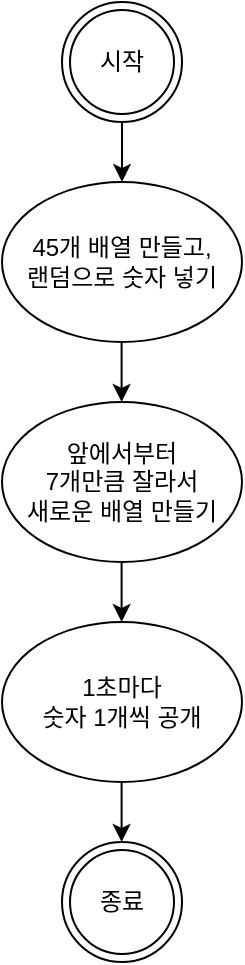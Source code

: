 <mxfile version="20.2.3" type="device"><diagram id="W5hjwPKwyQeZSO-cZZdH" name="페이지-1"><mxGraphModel dx="825" dy="487" grid="1" gridSize="10" guides="1" tooltips="1" connect="1" arrows="1" fold="1" page="1" pageScale="1" pageWidth="827" pageHeight="1169" math="0" shadow="0"><root><mxCell id="0"/><mxCell id="1" parent="0"/><mxCell id="SJ0iFfBOgbaN129thxak-1" value="종료" style="ellipse;shape=doubleEllipse;whiteSpace=wrap;html=1;aspect=fixed;" vertex="1" parent="1"><mxGeometry x="100" y="470" width="60" height="60" as="geometry"/></mxCell><mxCell id="SJ0iFfBOgbaN129thxak-2" value="" style="endArrow=classic;html=1;rounded=0;" edge="1" parent="1"><mxGeometry width="50" height="50" relative="1" as="geometry"><mxPoint x="130" y="110" as="sourcePoint"/><mxPoint x="130" y="140" as="targetPoint"/></mxGeometry></mxCell><mxCell id="SJ0iFfBOgbaN129thxak-3" value="45개 배열 만들고,&lt;br&gt;랜덤으로 숫자 넣기" style="ellipse;whiteSpace=wrap;html=1;" vertex="1" parent="1"><mxGeometry x="70" y="140" width="120" height="80" as="geometry"/></mxCell><mxCell id="SJ0iFfBOgbaN129thxak-4" value="" style="endArrow=classic;html=1;rounded=0;" edge="1" parent="1"><mxGeometry width="50" height="50" relative="1" as="geometry"><mxPoint x="129.8" y="220" as="sourcePoint"/><mxPoint x="129.8" y="250" as="targetPoint"/></mxGeometry></mxCell><mxCell id="SJ0iFfBOgbaN129thxak-5" value="앞에서부터&lt;br&gt;7개만큼 잘라서&lt;br&gt;새로운 배열 만들기" style="ellipse;whiteSpace=wrap;html=1;" vertex="1" parent="1"><mxGeometry x="70" y="250" width="120" height="80" as="geometry"/></mxCell><mxCell id="SJ0iFfBOgbaN129thxak-7" value="" style="endArrow=classic;html=1;rounded=0;" edge="1" parent="1"><mxGeometry width="50" height="50" relative="1" as="geometry"><mxPoint x="129.8" y="330" as="sourcePoint"/><mxPoint x="129.8" y="360" as="targetPoint"/></mxGeometry></mxCell><mxCell id="SJ0iFfBOgbaN129thxak-8" value="1초마다&lt;br&gt;숫자 1개씩 공개" style="ellipse;whiteSpace=wrap;html=1;" vertex="1" parent="1"><mxGeometry x="70" y="360" width="120" height="80" as="geometry"/></mxCell><mxCell id="SJ0iFfBOgbaN129thxak-9" value="" style="endArrow=classic;html=1;rounded=0;" edge="1" parent="1"><mxGeometry width="50" height="50" relative="1" as="geometry"><mxPoint x="129.8" y="440" as="sourcePoint"/><mxPoint x="129.8" y="470" as="targetPoint"/></mxGeometry></mxCell><mxCell id="SJ0iFfBOgbaN129thxak-10" value="시작" style="ellipse;shape=doubleEllipse;whiteSpace=wrap;html=1;aspect=fixed;" vertex="1" parent="1"><mxGeometry x="100" y="50" width="60" height="60" as="geometry"/></mxCell></root></mxGraphModel></diagram></mxfile>